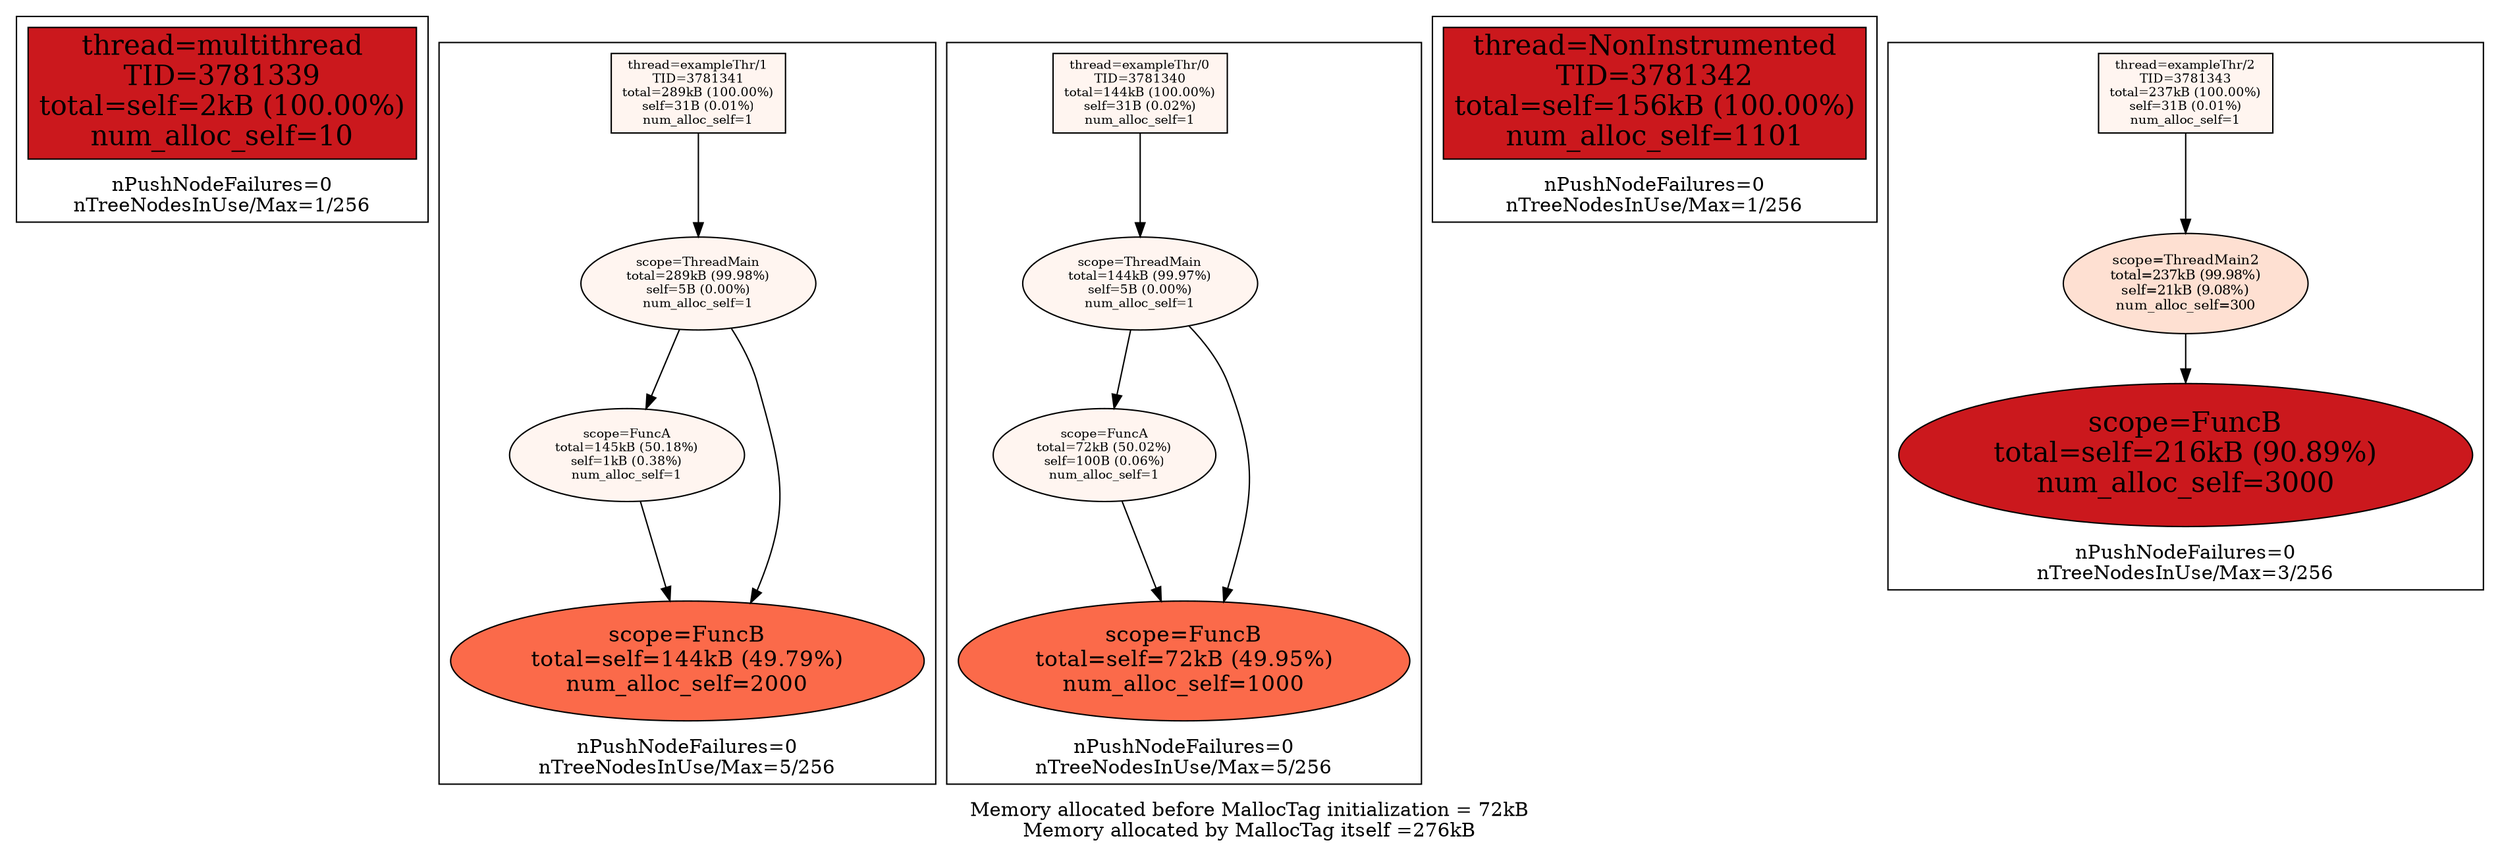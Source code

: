 digraph MallocTree {
node [colorscheme=reds9 style=filled]
labelloc="b"
label="Memory allocated before MallocTag initialization = 72kB\nMemory allocated by MallocTag itself =276kB\n"
subgraph cluster_TID3781339 {
node [colorscheme=reds9 style=filled]
labelloc="b"
label="nPushNodeFailures=0\nnTreeNodesInUse/Max=1/256\n"
"3781339_multithread" [label="thread=multithread\nTID=3781339\ntotal=self=2kB (100.00%)\nnum_alloc_self=10" shape=box fillcolor=7 fontsize=20]
}

subgraph cluster_TID3781341 {
node [colorscheme=reds9 style=filled]
labelloc="b"
label="nPushNodeFailures=0\nnTreeNodesInUse/Max=5/256\n"
"3781341_exampleThr/1" [label="thread=exampleThr/1\nTID=3781341\ntotal=289kB (100.00%)\nself=31B (0.01%)\nnum_alloc_self=1" shape=box fillcolor=1 fontsize=9]
"3781341_exampleThr/1" -> "3781341_ThreadMain"
"3781341_ThreadMain" [label="scope=ThreadMain\ntotal=289kB (99.98%)\nself=5B (0.00%)\nnum_alloc_self=1" fillcolor=1 fontsize=9]
"3781341_ThreadMain" -> "3781341_FuncA"
"3781341_ThreadMain" -> "3781341_FuncB"
"3781341_FuncA" [label="scope=FuncA\ntotal=145kB (50.18%)\nself=1kB (0.38%)\nnum_alloc_self=1" fillcolor=1 fontsize=9]
"3781341_FuncA" -> "3781341_FuncB"
"3781341_FuncB" [label="scope=FuncB\ntotal=self=144kB (49.79%)\nnum_alloc_self=2000" fillcolor=5 fontsize=16]
"3781341_FuncB" [label="scope=FuncB\ntotal=self=144kB (49.79%)\nnum_alloc_self=2000" fillcolor=5 fontsize=16]
}

subgraph cluster_TID3781340 {
node [colorscheme=reds9 style=filled]
labelloc="b"
label="nPushNodeFailures=0\nnTreeNodesInUse/Max=5/256\n"
"3781340_exampleThr/0" [label="thread=exampleThr/0\nTID=3781340\ntotal=144kB (100.00%)\nself=31B (0.02%)\nnum_alloc_self=1" shape=box fillcolor=1 fontsize=9]
"3781340_exampleThr/0" -> "3781340_ThreadMain"
"3781340_ThreadMain" [label="scope=ThreadMain\ntotal=144kB (99.97%)\nself=5B (0.00%)\nnum_alloc_self=1" fillcolor=1 fontsize=9]
"3781340_ThreadMain" -> "3781340_FuncA"
"3781340_ThreadMain" -> "3781340_FuncB"
"3781340_FuncA" [label="scope=FuncA\ntotal=72kB (50.02%)\nself=100B (0.06%)\nnum_alloc_self=1" fillcolor=1 fontsize=9]
"3781340_FuncA" -> "3781340_FuncB"
"3781340_FuncB" [label="scope=FuncB\ntotal=self=72kB (49.95%)\nnum_alloc_self=1000" fillcolor=5 fontsize=16]
"3781340_FuncB" [label="scope=FuncB\ntotal=self=72kB (49.95%)\nnum_alloc_self=1000" fillcolor=5 fontsize=16]
}

subgraph cluster_TID3781342 {
node [colorscheme=reds9 style=filled]
labelloc="b"
label="nPushNodeFailures=0\nnTreeNodesInUse/Max=1/256\n"
"3781342_NonInstrumented" [label="thread=NonInstrumented\nTID=3781342\ntotal=self=156kB (100.00%)\nnum_alloc_self=1101" shape=box fillcolor=7 fontsize=20]
}

subgraph cluster_TID3781343 {
node [colorscheme=reds9 style=filled]
labelloc="b"
label="nPushNodeFailures=0\nnTreeNodesInUse/Max=3/256\n"
"3781343_exampleThr/2" [label="thread=exampleThr/2\nTID=3781343\ntotal=237kB (100.00%)\nself=31B (0.01%)\nnum_alloc_self=1" shape=box fillcolor=1 fontsize=9]
"3781343_exampleThr/2" -> "3781343_ThreadMain2"
"3781343_ThreadMain2" [label="scope=ThreadMain2\ntotal=237kB (99.98%)\nself=21kB (9.08%)\nnum_alloc_self=300" fillcolor=2 fontsize=10]
"3781343_ThreadMain2" -> "3781343_FuncB"
"3781343_FuncB" [label="scope=FuncB\ntotal=self=216kB (90.89%)\nnum_alloc_self=3000" fillcolor=7 fontsize=20]
}

}

